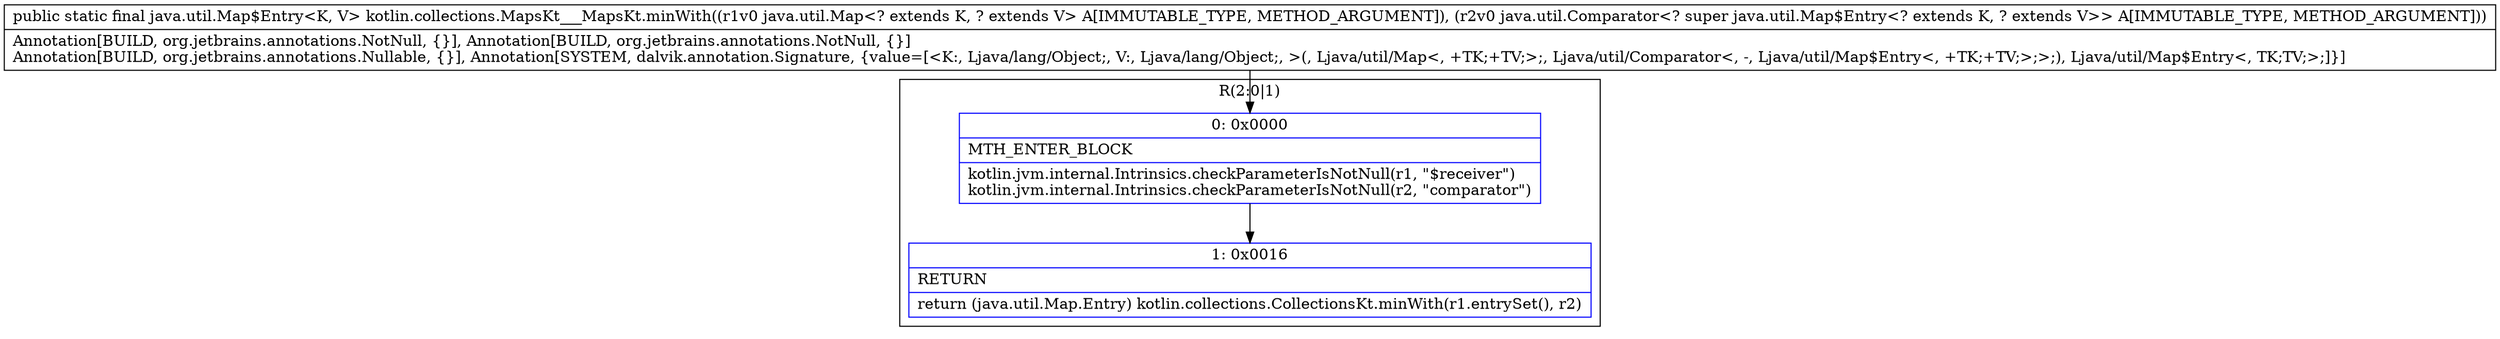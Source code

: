 digraph "CFG forkotlin.collections.MapsKt___MapsKt.minWith(Ljava\/util\/Map;Ljava\/util\/Comparator;)Ljava\/util\/Map$Entry;" {
subgraph cluster_Region_2131397992 {
label = "R(2:0|1)";
node [shape=record,color=blue];
Node_0 [shape=record,label="{0\:\ 0x0000|MTH_ENTER_BLOCK\l|kotlin.jvm.internal.Intrinsics.checkParameterIsNotNull(r1, \"$receiver\")\lkotlin.jvm.internal.Intrinsics.checkParameterIsNotNull(r2, \"comparator\")\l}"];
Node_1 [shape=record,label="{1\:\ 0x0016|RETURN\l|return (java.util.Map.Entry) kotlin.collections.CollectionsKt.minWith(r1.entrySet(), r2)\l}"];
}
MethodNode[shape=record,label="{public static final java.util.Map$Entry\<K, V\> kotlin.collections.MapsKt___MapsKt.minWith((r1v0 java.util.Map\<? extends K, ? extends V\> A[IMMUTABLE_TYPE, METHOD_ARGUMENT]), (r2v0 java.util.Comparator\<? super java.util.Map$Entry\<? extends K, ? extends V\>\> A[IMMUTABLE_TYPE, METHOD_ARGUMENT]))  | Annotation[BUILD, org.jetbrains.annotations.NotNull, \{\}], Annotation[BUILD, org.jetbrains.annotations.NotNull, \{\}]\lAnnotation[BUILD, org.jetbrains.annotations.Nullable, \{\}], Annotation[SYSTEM, dalvik.annotation.Signature, \{value=[\<K:, Ljava\/lang\/Object;, V:, Ljava\/lang\/Object;, \>(, Ljava\/util\/Map\<, +TK;+TV;\>;, Ljava\/util\/Comparator\<, \-, Ljava\/util\/Map$Entry\<, +TK;+TV;\>;\>;), Ljava\/util\/Map$Entry\<, TK;TV;\>;]\}]\l}"];
MethodNode -> Node_0;
Node_0 -> Node_1;
}

